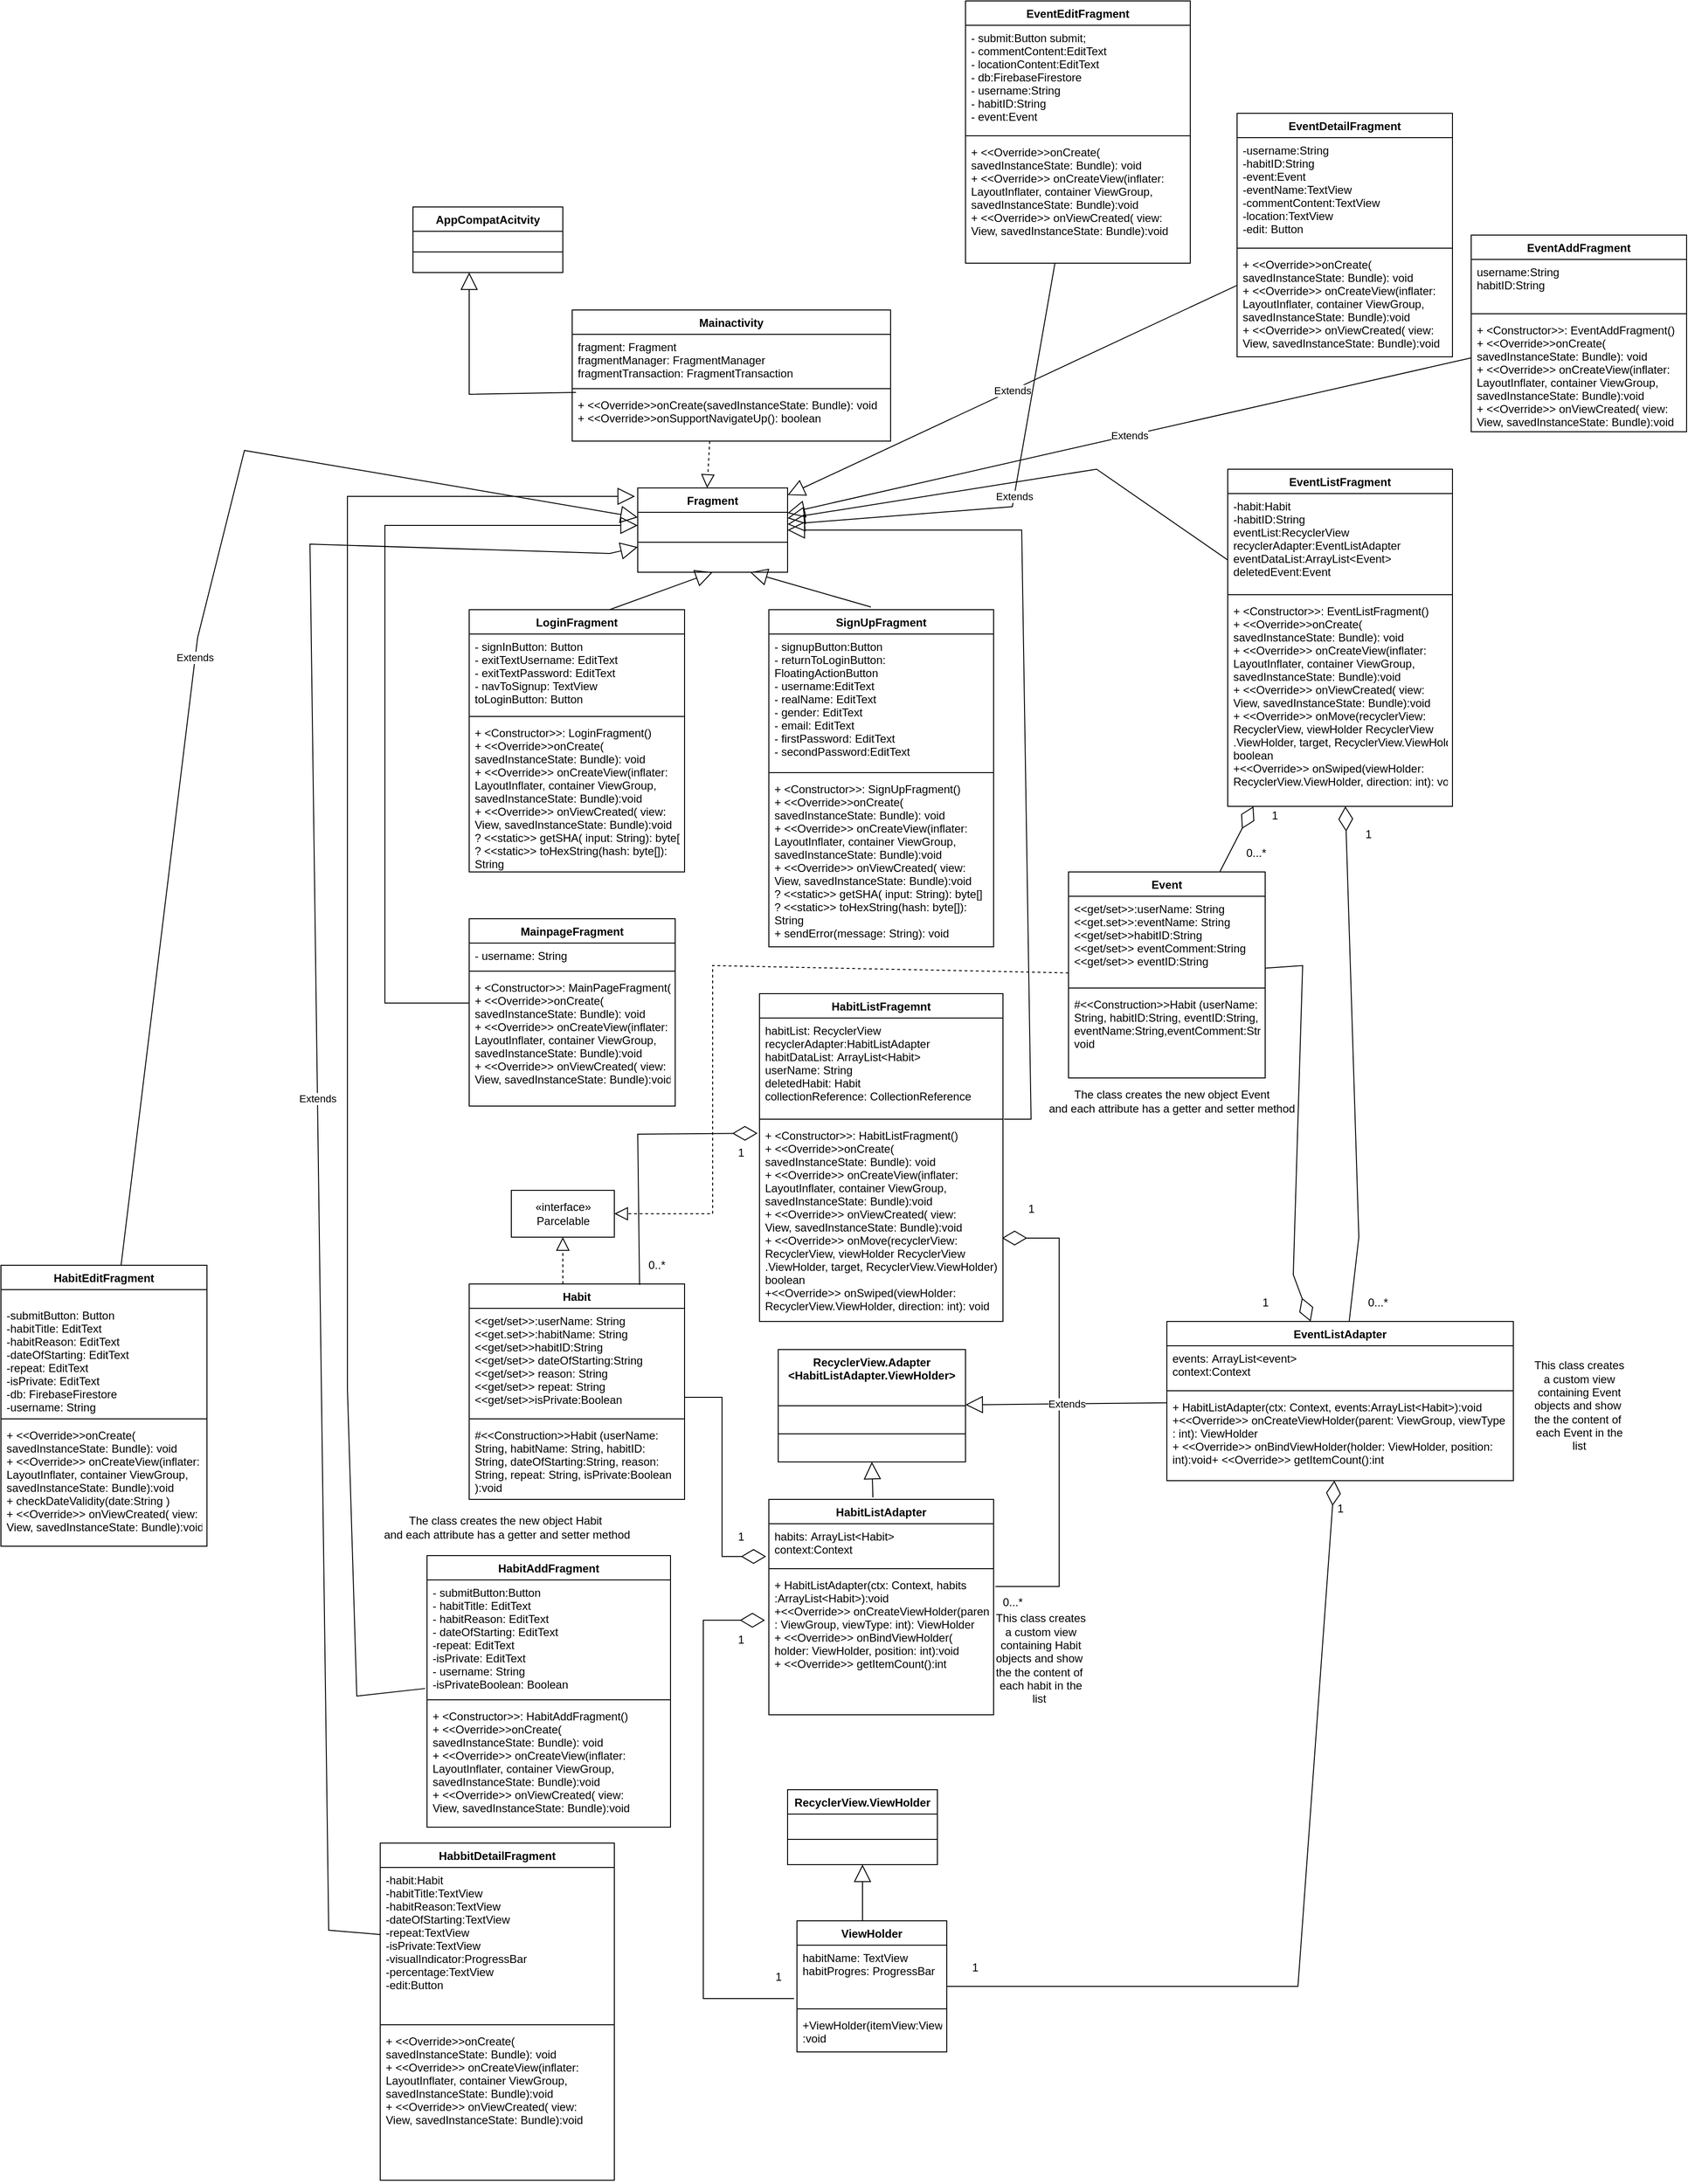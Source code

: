 <mxfile version="15.6.8" type="device"><diagram id="e-PUjw0BhmOcZ8LKCW6Z" name="Page-1"><mxGraphModel dx="2000" dy="3803" grid="1" gridSize="10" guides="1" tooltips="1" connect="1" arrows="1" fold="1" page="1" pageScale="1" pageWidth="850" pageHeight="1100" math="0" shadow="0"><root><mxCell id="0"/><mxCell id="1" parent="0"/><mxCell id="26fEs3YGnC3R69DcC69k-9" value="Mainactivity" style="swimlane;fontStyle=1;align=center;verticalAlign=top;childLayout=stackLayout;horizontal=1;startSize=26;horizontalStack=0;resizeParent=1;resizeParentMax=0;resizeLast=0;collapsible=1;marginBottom=0;" parent="1" vertex="1"><mxGeometry x="290" y="-2090" width="340" height="140" as="geometry"/></mxCell><mxCell id="26fEs3YGnC3R69DcC69k-10" value="fragment: Fragment&#xA;fragmentManager: FragmentManager&#xA;fragmentTransaction: FragmentTransaction" style="text;strokeColor=none;fillColor=none;align=left;verticalAlign=top;spacingLeft=4;spacingRight=4;overflow=hidden;rotatable=0;points=[[0,0.5],[1,0.5]];portConstraint=eastwest;" parent="26fEs3YGnC3R69DcC69k-9" vertex="1"><mxGeometry y="26" width="340" height="54" as="geometry"/></mxCell><mxCell id="26fEs3YGnC3R69DcC69k-11" value="" style="line;strokeWidth=1;fillColor=none;align=left;verticalAlign=middle;spacingTop=-1;spacingLeft=3;spacingRight=3;rotatable=0;labelPosition=right;points=[];portConstraint=eastwest;" parent="26fEs3YGnC3R69DcC69k-9" vertex="1"><mxGeometry y="80" width="340" height="8" as="geometry"/></mxCell><mxCell id="26fEs3YGnC3R69DcC69k-12" value="+ &lt;&lt;Override&gt;&gt;onCreate(savedInstanceState: Bundle): void&#xA;+ &lt;&lt;Override&gt;&gt;onSupportNavigateUp(): boolean&#xA;" style="text;strokeColor=none;fillColor=none;align=left;verticalAlign=top;spacingLeft=4;spacingRight=4;overflow=hidden;rotatable=0;points=[[0,0.5],[1,0.5]];portConstraint=eastwest;" parent="26fEs3YGnC3R69DcC69k-9" vertex="1"><mxGeometry y="88" width="340" height="52" as="geometry"/></mxCell><mxCell id="26fEs3YGnC3R69DcC69k-13" value="AppCompatAcitvity" style="swimlane;fontStyle=1;align=center;verticalAlign=top;childLayout=stackLayout;horizontal=1;startSize=26;horizontalStack=0;resizeParent=1;resizeParentMax=0;resizeLast=0;collapsible=1;marginBottom=0;" parent="1" vertex="1"><mxGeometry x="120" y="-2200" width="160" height="70" as="geometry"/></mxCell><mxCell id="26fEs3YGnC3R69DcC69k-15" value="" style="line;strokeWidth=1;fillColor=none;align=left;verticalAlign=middle;spacingTop=-1;spacingLeft=3;spacingRight=3;rotatable=0;labelPosition=right;points=[];portConstraint=eastwest;" parent="26fEs3YGnC3R69DcC69k-13" vertex="1"><mxGeometry y="26" width="160" height="44" as="geometry"/></mxCell><mxCell id="26fEs3YGnC3R69DcC69k-18" value="Fragment" style="swimlane;fontStyle=1;align=center;verticalAlign=top;childLayout=stackLayout;horizontal=1;startSize=26;horizontalStack=0;resizeParent=1;resizeParentMax=0;resizeLast=0;collapsible=1;marginBottom=0;" parent="1" vertex="1"><mxGeometry x="360" y="-1900" width="160" height="90" as="geometry"/></mxCell><mxCell id="26fEs3YGnC3R69DcC69k-20" value="" style="line;strokeWidth=1;fillColor=none;align=left;verticalAlign=middle;spacingTop=-1;spacingLeft=3;spacingRight=3;rotatable=0;labelPosition=right;points=[];portConstraint=eastwest;" parent="26fEs3YGnC3R69DcC69k-18" vertex="1"><mxGeometry y="26" width="160" height="64" as="geometry"/></mxCell><mxCell id="26fEs3YGnC3R69DcC69k-22" value="" style="endArrow=block;dashed=1;endFill=0;endSize=12;html=1;rounded=0;exitX=0.432;exitY=1;exitDx=0;exitDy=0;exitPerimeter=0;entryX=0.463;entryY=0;entryDx=0;entryDy=0;entryPerimeter=0;" parent="1" source="26fEs3YGnC3R69DcC69k-12" target="26fEs3YGnC3R69DcC69k-18" edge="1"><mxGeometry width="160" relative="1" as="geometry"><mxPoint x="340" y="-300" as="sourcePoint"/><mxPoint x="500" y="-300" as="targetPoint"/></mxGeometry></mxCell><mxCell id="26fEs3YGnC3R69DcC69k-24" value="LoginFragment" style="swimlane;fontStyle=1;align=center;verticalAlign=top;childLayout=stackLayout;horizontal=1;startSize=26;horizontalStack=0;resizeParent=1;resizeParentMax=0;resizeLast=0;collapsible=1;marginBottom=0;" parent="1" vertex="1"><mxGeometry x="180" y="-1770" width="230" height="280" as="geometry"/></mxCell><mxCell id="26fEs3YGnC3R69DcC69k-25" value="- signInButton: Button&#xA;- exitTextUsername: EditText&#xA;- exitTextPassword: EditText&#xA;- navToSignup: TextView&#xA;toLoginButton: Button&#xA;" style="text;strokeColor=none;fillColor=none;align=left;verticalAlign=top;spacingLeft=4;spacingRight=4;overflow=hidden;rotatable=0;points=[[0,0.5],[1,0.5]];portConstraint=eastwest;" parent="26fEs3YGnC3R69DcC69k-24" vertex="1"><mxGeometry y="26" width="230" height="84" as="geometry"/></mxCell><mxCell id="26fEs3YGnC3R69DcC69k-26" value="" style="line;strokeWidth=1;fillColor=none;align=left;verticalAlign=middle;spacingTop=-1;spacingLeft=3;spacingRight=3;rotatable=0;labelPosition=right;points=[];portConstraint=eastwest;" parent="26fEs3YGnC3R69DcC69k-24" vertex="1"><mxGeometry y="110" width="230" height="8" as="geometry"/></mxCell><mxCell id="26fEs3YGnC3R69DcC69k-27" value="+ &lt;Constructor&gt;&gt;: LoginFragment()&#xA;+ &lt;&lt;Override&gt;&gt;onCreate(&#xA;savedInstanceState: Bundle): void&#xA;+ &lt;&lt;Override&gt;&gt; onCreateView(inflater:&#xA;LayoutInflater, container ViewGroup,&#xA;savedInstanceState: Bundle):void&#xA;+ &lt;&lt;Override&gt;&gt; onViewCreated( view:&#xA;View, savedInstanceState: Bundle):void&#xA;? &lt;&lt;static&gt;&gt; getSHA( input: String): byte[]&#xA;? &lt;&lt;static&gt;&gt; toHexString(hash: byte[]):&#xA;String&#xA;&#xA;" style="text;strokeColor=none;fillColor=none;align=left;verticalAlign=top;spacingLeft=4;spacingRight=4;overflow=hidden;rotatable=0;points=[[0,0.5],[1,0.5]];portConstraint=eastwest;" parent="26fEs3YGnC3R69DcC69k-24" vertex="1"><mxGeometry y="118" width="230" height="162" as="geometry"/></mxCell><mxCell id="26fEs3YGnC3R69DcC69k-28" value="" style="endArrow=block;endSize=16;endFill=0;html=1;rounded=0;exitX=0.652;exitY=0;exitDx=0;exitDy=0;exitPerimeter=0;entryX=0.5;entryY=1;entryDx=0;entryDy=0;" parent="1" source="26fEs3YGnC3R69DcC69k-24" target="26fEs3YGnC3R69DcC69k-18" edge="1"><mxGeometry width="160" relative="1" as="geometry"><mxPoint x="340" y="-680" as="sourcePoint"/><mxPoint x="500" y="-680" as="targetPoint"/></mxGeometry></mxCell><mxCell id="26fEs3YGnC3R69DcC69k-29" value="SignUpFragment" style="swimlane;fontStyle=1;align=center;verticalAlign=top;childLayout=stackLayout;horizontal=1;startSize=26;horizontalStack=0;resizeParent=1;resizeParentMax=0;resizeLast=0;collapsible=1;marginBottom=0;" parent="1" vertex="1"><mxGeometry x="500" y="-1770" width="240" height="360" as="geometry"/></mxCell><mxCell id="26fEs3YGnC3R69DcC69k-30" value="- signupButton:Button&#xA;- returnToLoginButton:&#xA;FloatingActionButton&#xA;- username:EditText&#xA;- realName: EditText&#xA;- gender: EditText&#xA;- email: EditText&#xA;- firstPassword: EditText&#xA;- secondPassword:EditText&#xA;" style="text;strokeColor=none;fillColor=none;align=left;verticalAlign=top;spacingLeft=4;spacingRight=4;overflow=hidden;rotatable=0;points=[[0,0.5],[1,0.5]];portConstraint=eastwest;fontFamily=Helvetica;" parent="26fEs3YGnC3R69DcC69k-29" vertex="1"><mxGeometry y="26" width="240" height="144" as="geometry"/></mxCell><mxCell id="26fEs3YGnC3R69DcC69k-31" value="" style="line;strokeWidth=1;fillColor=none;align=left;verticalAlign=middle;spacingTop=-1;spacingLeft=3;spacingRight=3;rotatable=0;labelPosition=right;points=[];portConstraint=eastwest;" parent="26fEs3YGnC3R69DcC69k-29" vertex="1"><mxGeometry y="170" width="240" height="8" as="geometry"/></mxCell><mxCell id="26fEs3YGnC3R69DcC69k-32" value="+ &lt;Constructor&gt;&gt;: SignUpFragment()&#xA;+ &lt;&lt;Override&gt;&gt;onCreate(&#xA;savedInstanceState: Bundle): void&#xA;+ &lt;&lt;Override&gt;&gt; onCreateView(inflater:&#xA;LayoutInflater, container ViewGroup,&#xA;savedInstanceState: Bundle):void&#xA;+ &lt;&lt;Override&gt;&gt; onViewCreated( view:&#xA;View, savedInstanceState: Bundle):void&#xA;? &lt;&lt;static&gt;&gt; getSHA( input: String): byte[]&#xA;? &lt;&lt;static&gt;&gt; toHexString(hash: byte[]):&#xA;String&#xA;+ sendError(message: String): void&#xA;&#xA;" style="text;strokeColor=none;fillColor=none;align=left;verticalAlign=top;spacingLeft=4;spacingRight=4;overflow=hidden;rotatable=0;points=[[0,0.5],[1,0.5]];portConstraint=eastwest;" parent="26fEs3YGnC3R69DcC69k-29" vertex="1"><mxGeometry y="178" width="240" height="182" as="geometry"/></mxCell><mxCell id="26fEs3YGnC3R69DcC69k-33" value="" style="endArrow=block;endSize=16;endFill=0;html=1;rounded=0;fontFamily=Helvetica;exitX=0.454;exitY=-0.008;exitDx=0;exitDy=0;exitPerimeter=0;entryX=0.75;entryY=1;entryDx=0;entryDy=0;" parent="1" source="26fEs3YGnC3R69DcC69k-29" target="26fEs3YGnC3R69DcC69k-18" edge="1"><mxGeometry width="160" relative="1" as="geometry"><mxPoint x="340" y="-610" as="sourcePoint"/><mxPoint x="500" y="-610" as="targetPoint"/></mxGeometry></mxCell><mxCell id="26fEs3YGnC3R69DcC69k-40" value="MainpageFragment" style="swimlane;fontStyle=1;align=center;verticalAlign=top;childLayout=stackLayout;horizontal=1;startSize=26;horizontalStack=0;resizeParent=1;resizeParentMax=0;resizeLast=0;collapsible=1;marginBottom=0;fontFamily=Helvetica;" parent="1" vertex="1"><mxGeometry x="180" y="-1440" width="220" height="200" as="geometry"/></mxCell><mxCell id="26fEs3YGnC3R69DcC69k-41" value="- username: String" style="text;strokeColor=none;fillColor=none;align=left;verticalAlign=top;spacingLeft=4;spacingRight=4;overflow=hidden;rotatable=0;points=[[0,0.5],[1,0.5]];portConstraint=eastwest;fontFamily=Helvetica;" parent="26fEs3YGnC3R69DcC69k-40" vertex="1"><mxGeometry y="26" width="220" height="26" as="geometry"/></mxCell><mxCell id="26fEs3YGnC3R69DcC69k-42" value="" style="line;strokeWidth=1;fillColor=none;align=left;verticalAlign=middle;spacingTop=-1;spacingLeft=3;spacingRight=3;rotatable=0;labelPosition=right;points=[];portConstraint=eastwest;fontFamily=Helvetica;" parent="26fEs3YGnC3R69DcC69k-40" vertex="1"><mxGeometry y="52" width="220" height="8" as="geometry"/></mxCell><mxCell id="26fEs3YGnC3R69DcC69k-43" value="+ &lt;Constructor&gt;&gt;: MainPageFragment()&#xA;+ &lt;&lt;Override&gt;&gt;onCreate(&#xA;savedInstanceState: Bundle): void&#xA;+ &lt;&lt;Override&gt;&gt; onCreateView(inflater:&#xA;LayoutInflater, container ViewGroup,&#xA;savedInstanceState: Bundle):void&#xA;+ &lt;&lt;Override&gt;&gt; onViewCreated( view:&#xA;View, savedInstanceState: Bundle):void" style="text;strokeColor=none;fillColor=none;align=left;verticalAlign=top;spacingLeft=4;spacingRight=4;overflow=hidden;rotatable=0;points=[[0,0.5],[1,0.5]];portConstraint=eastwest;fontFamily=Helvetica;" parent="26fEs3YGnC3R69DcC69k-40" vertex="1"><mxGeometry y="60" width="220" height="140" as="geometry"/></mxCell><mxCell id="26fEs3YGnC3R69DcC69k-48" value="" style="endArrow=block;endSize=16;endFill=0;html=1;rounded=0;fontFamily=Helvetica;exitX=0;exitY=0.214;exitDx=0;exitDy=0;exitPerimeter=0;" parent="1" source="26fEs3YGnC3R69DcC69k-43" edge="1"><mxGeometry width="160" relative="1" as="geometry"><mxPoint x="110" y="-1360" as="sourcePoint"/><mxPoint x="360" y="-1860" as="targetPoint"/><Array as="points"><mxPoint x="90" y="-1350"/><mxPoint x="90" y="-1850"/><mxPoint x="90" y="-1860"/></Array></mxGeometry></mxCell><mxCell id="26fEs3YGnC3R69DcC69k-49" value="HabitListFragemnt" style="swimlane;fontStyle=1;align=center;verticalAlign=top;childLayout=stackLayout;horizontal=1;startSize=26;horizontalStack=0;resizeParent=1;resizeParentMax=0;resizeLast=0;collapsible=1;marginBottom=0;fontFamily=Helvetica;" parent="1" vertex="1"><mxGeometry x="490" y="-1360" width="260" height="350" as="geometry"/></mxCell><mxCell id="26fEs3YGnC3R69DcC69k-50" value="habitList: RecyclerView&#xA;recyclerAdapter:HabitListAdapter&#xA;habitDataList: ArrayList&lt;Habit&gt;&#xA;userName: String&#xA;deletedHabit: Habit&#xA;collectionReference: CollectionReference&#xA;&#xA;" style="text;strokeColor=none;fillColor=none;align=left;verticalAlign=top;spacingLeft=4;spacingRight=4;overflow=hidden;rotatable=0;points=[[0,0.5],[1,0.5]];portConstraint=eastwest;fontFamily=Helvetica;" parent="26fEs3YGnC3R69DcC69k-49" vertex="1"><mxGeometry y="26" width="260" height="104" as="geometry"/></mxCell><mxCell id="26fEs3YGnC3R69DcC69k-51" value="" style="line;strokeWidth=1;fillColor=none;align=left;verticalAlign=middle;spacingTop=-1;spacingLeft=3;spacingRight=3;rotatable=0;labelPosition=right;points=[];portConstraint=eastwest;fontFamily=Helvetica;" parent="26fEs3YGnC3R69DcC69k-49" vertex="1"><mxGeometry y="130" width="260" height="8" as="geometry"/></mxCell><mxCell id="26fEs3YGnC3R69DcC69k-52" value="+ &lt;Constructor&gt;&gt;: HabitListFragment()&#xA;+ &lt;&lt;Override&gt;&gt;onCreate(&#xA;savedInstanceState: Bundle): void&#xA;+ &lt;&lt;Override&gt;&gt; onCreateView(inflater:&#xA;LayoutInflater, container ViewGroup,&#xA;savedInstanceState: Bundle):void&#xA;+ &lt;&lt;Override&gt;&gt; onViewCreated( view:&#xA;View, savedInstanceState: Bundle):void&#xA;+ &lt;&lt;Override&gt;&gt; onMove(recyclerView:&#xA;RecyclerView, viewHolder RecyclerView&#xA;.ViewHolder, target, RecyclerView.ViewHolder):&#xA;boolean&#xA;+&lt;&lt;Override&gt;&gt; onSwiped(viewHolder:&#xA;RecyclerView.ViewHolder, direction: int): void&#xA;" style="text;strokeColor=none;fillColor=none;align=left;verticalAlign=top;spacingLeft=4;spacingRight=4;overflow=hidden;rotatable=0;points=[[0,0.5],[1,0.5]];portConstraint=eastwest;fontFamily=Helvetica;" parent="26fEs3YGnC3R69DcC69k-49" vertex="1"><mxGeometry y="138" width="260" height="212" as="geometry"/></mxCell><mxCell id="26fEs3YGnC3R69DcC69k-54" value="" style="endArrow=block;endSize=16;endFill=0;html=1;rounded=0;fontFamily=Helvetica;exitX=1.004;exitY=-0.019;exitDx=0;exitDy=0;exitPerimeter=0;entryX=1;entryY=0.5;entryDx=0;entryDy=0;" parent="1" source="26fEs3YGnC3R69DcC69k-52" target="26fEs3YGnC3R69DcC69k-18" edge="1"><mxGeometry width="160" relative="1" as="geometry"><mxPoint x="790" y="-1230" as="sourcePoint"/><mxPoint x="540" y="-1864" as="targetPoint"/><Array as="points"><mxPoint x="780" y="-1226"/><mxPoint x="770" y="-1855"/></Array></mxGeometry></mxCell><mxCell id="26fEs3YGnC3R69DcC69k-56" value="HabitAddFragment" style="swimlane;fontStyle=1;align=center;verticalAlign=top;childLayout=stackLayout;horizontal=1;startSize=26;horizontalStack=0;resizeParent=1;resizeParentMax=0;resizeLast=0;collapsible=1;marginBottom=0;fontFamily=Helvetica;" parent="1" vertex="1"><mxGeometry x="135" y="-760" width="260" height="290" as="geometry"/></mxCell><mxCell id="26fEs3YGnC3R69DcC69k-57" value="- submitButton:Button&#xA;- habitTitle: EditText&#xA;- habitReason: EditText&#xA;- dateOfStarting: EditText&#xA;-repeat: EditText&#xA;-isPrivate: EditText&#xA;- username: String&#xA;-isPrivateBoolean: Boolean" style="text;strokeColor=none;fillColor=none;align=left;verticalAlign=top;spacingLeft=4;spacingRight=4;overflow=hidden;rotatable=0;points=[[0,0.5],[1,0.5]];portConstraint=eastwest;fontFamily=Helvetica;" parent="26fEs3YGnC3R69DcC69k-56" vertex="1"><mxGeometry y="26" width="260" height="124" as="geometry"/></mxCell><mxCell id="26fEs3YGnC3R69DcC69k-58" value="" style="line;strokeWidth=1;fillColor=none;align=left;verticalAlign=middle;spacingTop=-1;spacingLeft=3;spacingRight=3;rotatable=0;labelPosition=right;points=[];portConstraint=eastwest;fontFamily=Helvetica;" parent="26fEs3YGnC3R69DcC69k-56" vertex="1"><mxGeometry y="150" width="260" height="8" as="geometry"/></mxCell><mxCell id="26fEs3YGnC3R69DcC69k-59" value="+ &lt;Constructor&gt;&gt;: HabitAddFragment()&#xA;+ &lt;&lt;Override&gt;&gt;onCreate(&#xA;savedInstanceState: Bundle): void&#xA;+ &lt;&lt;Override&gt;&gt; onCreateView(inflater:&#xA;LayoutInflater, container ViewGroup,&#xA;savedInstanceState: Bundle):void&#xA;+ &lt;&lt;Override&gt;&gt; onViewCreated( view:&#xA;View, savedInstanceState: Bundle):void" style="text;strokeColor=none;fillColor=none;align=left;verticalAlign=top;spacingLeft=4;spacingRight=4;overflow=hidden;rotatable=0;points=[[0,0.5],[1,0.5]];portConstraint=eastwest;fontFamily=Helvetica;" parent="26fEs3YGnC3R69DcC69k-56" vertex="1"><mxGeometry y="158" width="260" height="132" as="geometry"/></mxCell><mxCell id="26fEs3YGnC3R69DcC69k-60" value="" style="endArrow=block;endSize=16;endFill=0;html=1;rounded=0;fontFamily=Helvetica;exitX=-0.008;exitY=0.935;exitDx=0;exitDy=0;exitPerimeter=0;entryX=-0.019;entryY=0.1;entryDx=0;entryDy=0;entryPerimeter=0;" parent="1" source="26fEs3YGnC3R69DcC69k-57" target="26fEs3YGnC3R69DcC69k-18" edge="1"><mxGeometry width="160" relative="1" as="geometry"><mxPoint x="320" y="-950" as="sourcePoint"/><mxPoint x="70" y="-1080" as="targetPoint"/><Array as="points"><mxPoint x="60" y="-610"/><mxPoint x="50" y="-938"/><mxPoint x="50" y="-1891"/></Array></mxGeometry></mxCell><mxCell id="26fEs3YGnC3R69DcC69k-62" value="HabitListAdapter" style="swimlane;fontStyle=1;align=center;verticalAlign=top;childLayout=stackLayout;horizontal=1;startSize=26;horizontalStack=0;resizeParent=1;resizeParentMax=0;resizeLast=0;collapsible=1;marginBottom=0;fontFamily=Helvetica;" parent="1" vertex="1"><mxGeometry x="500" y="-820" width="240" height="230" as="geometry"/></mxCell><mxCell id="26fEs3YGnC3R69DcC69k-63" value="habits: ArrayList&lt;Habit&gt;&#xA;context:Context&#xA;" style="text;strokeColor=none;fillColor=none;align=left;verticalAlign=top;spacingLeft=4;spacingRight=4;overflow=hidden;rotatable=0;points=[[0,0.5],[1,0.5]];portConstraint=eastwest;fontFamily=Helvetica;" parent="26fEs3YGnC3R69DcC69k-62" vertex="1"><mxGeometry y="26" width="240" height="44" as="geometry"/></mxCell><mxCell id="26fEs3YGnC3R69DcC69k-64" value="" style="line;strokeWidth=1;fillColor=none;align=left;verticalAlign=middle;spacingTop=-1;spacingLeft=3;spacingRight=3;rotatable=0;labelPosition=right;points=[];portConstraint=eastwest;fontFamily=Helvetica;" parent="26fEs3YGnC3R69DcC69k-62" vertex="1"><mxGeometry y="70" width="240" height="8" as="geometry"/></mxCell><mxCell id="26fEs3YGnC3R69DcC69k-65" value="+ HabitListAdapter(ctx: Context, habits&#xA;:ArrayList&lt;Habit&gt;):void&#xA;+&lt;&lt;Override&gt;&gt; onCreateViewHolder(parent&#xA;: ViewGroup, viewType: int): ViewHolder &#xA;+ &lt;&lt;Override&gt;&gt; onBindViewHolder(&#xA;holder: ViewHolder, position: int):void&#xA;+ &lt;&lt;Override&gt;&gt; getItemCount():int&#xA; " style="text;strokeColor=none;fillColor=none;align=left;verticalAlign=top;spacingLeft=4;spacingRight=4;overflow=hidden;rotatable=0;points=[[0,0.5],[1,0.5]];portConstraint=eastwest;fontFamily=Helvetica;" parent="26fEs3YGnC3R69DcC69k-62" vertex="1"><mxGeometry y="78" width="240" height="152" as="geometry"/></mxCell><mxCell id="26fEs3YGnC3R69DcC69k-70" value="RecyclerView.Adapter&#xA;&lt;HabitListAdapter.ViewHolder&gt;" style="swimlane;fontStyle=1;align=center;verticalAlign=top;childLayout=stackLayout;horizontal=1;startSize=60;horizontalStack=0;resizeParent=1;resizeParentMax=0;resizeLast=0;collapsible=1;marginBottom=0;fontFamily=Helvetica;" parent="1" vertex="1"><mxGeometry x="510" y="-980" width="200" height="120" as="geometry"/></mxCell><mxCell id="26fEs3YGnC3R69DcC69k-72" value="" style="line;strokeWidth=1;fillColor=none;align=left;verticalAlign=middle;spacingTop=-1;spacingLeft=3;spacingRight=3;rotatable=0;labelPosition=right;points=[];portConstraint=eastwest;fontFamily=Helvetica;" parent="26fEs3YGnC3R69DcC69k-70" vertex="1"><mxGeometry y="60" width="200" height="60" as="geometry"/></mxCell><mxCell id="26fEs3YGnC3R69DcC69k-75" value="" style="endArrow=block;endSize=16;endFill=0;html=1;rounded=0;fontFamily=Helvetica;exitX=0.012;exitY=0;exitDx=0;exitDy=0;exitPerimeter=0;" parent="1" source="26fEs3YGnC3R69DcC69k-12" edge="1"><mxGeometry width="160" relative="1" as="geometry"><mxPoint x="490" y="-1900" as="sourcePoint"/><mxPoint x="180" y="-2130" as="targetPoint"/><Array as="points"><mxPoint x="180" y="-2000"/><mxPoint x="180" y="-2100"/></Array></mxGeometry></mxCell><mxCell id="26fEs3YGnC3R69DcC69k-77" value="Habit" style="swimlane;fontStyle=1;align=center;verticalAlign=top;childLayout=stackLayout;horizontal=1;startSize=26;horizontalStack=0;resizeParent=1;resizeParentMax=0;resizeLast=0;collapsible=1;marginBottom=0;fontFamily=Helvetica;" parent="1" vertex="1"><mxGeometry x="180" y="-1050" width="230" height="230" as="geometry"/></mxCell><mxCell id="26fEs3YGnC3R69DcC69k-78" value="&lt;&lt;get/set&gt;&gt;:userName: String&#xA;&lt;&lt;get.set&gt;&gt;:habitName: String&#xA;&lt;&lt;get/set&gt;&gt;habitID:String&#xA;&lt;&lt;get/set&gt;&gt; dateOfStarting:String&#xA;&lt;&lt;get/set&gt;&gt; reason: String&#xA;&lt;&lt;get/set&gt;&gt; repeat: String&#xA;&lt;&lt;get/set&gt;&gt;isPrivate:Boolean" style="text;strokeColor=none;fillColor=none;align=left;verticalAlign=top;spacingLeft=4;spacingRight=4;overflow=hidden;rotatable=0;points=[[0,0.5],[1,0.5]];portConstraint=eastwest;fontFamily=Helvetica;" parent="26fEs3YGnC3R69DcC69k-77" vertex="1"><mxGeometry y="26" width="230" height="114" as="geometry"/></mxCell><mxCell id="26fEs3YGnC3R69DcC69k-79" value="" style="line;strokeWidth=1;fillColor=none;align=left;verticalAlign=middle;spacingTop=-1;spacingLeft=3;spacingRight=3;rotatable=0;labelPosition=right;points=[];portConstraint=eastwest;fontFamily=Helvetica;" parent="26fEs3YGnC3R69DcC69k-77" vertex="1"><mxGeometry y="140" width="230" height="8" as="geometry"/></mxCell><mxCell id="26fEs3YGnC3R69DcC69k-80" value="#&lt;&lt;Construction&gt;&gt;Habit (userName: &#xA;String, habitName: String, habitID:&#xA;String, dateOfStarting:String, reason: &#xA;String, repeat: String, isPrivate:Boolean&#xA;):void&#xA;&#xA;" style="text;strokeColor=none;fillColor=none;align=left;verticalAlign=top;spacingLeft=4;spacingRight=4;overflow=hidden;rotatable=0;points=[[0,0.5],[1,0.5]];portConstraint=eastwest;fontFamily=Helvetica;" parent="26fEs3YGnC3R69DcC69k-77" vertex="1"><mxGeometry y="148" width="230" height="82" as="geometry"/></mxCell><mxCell id="26fEs3YGnC3R69DcC69k-82" value="«interface»&lt;br&gt;Parcelable" style="html=1;fontFamily=Helvetica;" parent="1" vertex="1"><mxGeometry x="225" y="-1150" width="110" height="50" as="geometry"/></mxCell><mxCell id="26fEs3YGnC3R69DcC69k-83" value="" style="endArrow=block;dashed=1;endFill=0;endSize=12;html=1;rounded=0;fontFamily=Helvetica;entryX=0.5;entryY=1;entryDx=0;entryDy=0;" parent="1" target="26fEs3YGnC3R69DcC69k-82" edge="1"><mxGeometry width="160" relative="1" as="geometry"><mxPoint x="280" y="-1050" as="sourcePoint"/><mxPoint x="300" y="-1200" as="targetPoint"/></mxGeometry></mxCell><mxCell id="26fEs3YGnC3R69DcC69k-84" value="ViewHolder" style="swimlane;fontStyle=1;align=center;verticalAlign=top;childLayout=stackLayout;horizontal=1;startSize=26;horizontalStack=0;resizeParent=1;resizeParentMax=0;resizeLast=0;collapsible=1;marginBottom=0;fontFamily=Helvetica;" parent="1" vertex="1"><mxGeometry x="530" y="-370" width="160" height="140" as="geometry"/></mxCell><mxCell id="26fEs3YGnC3R69DcC69k-85" value="habitName: TextView&#xA;habitProgres: ProgressBar " style="text;strokeColor=none;fillColor=none;align=left;verticalAlign=top;spacingLeft=4;spacingRight=4;overflow=hidden;rotatable=0;points=[[0,0.5],[1,0.5]];portConstraint=eastwest;fontFamily=Helvetica;" parent="26fEs3YGnC3R69DcC69k-84" vertex="1"><mxGeometry y="26" width="160" height="64" as="geometry"/></mxCell><mxCell id="26fEs3YGnC3R69DcC69k-86" value="" style="line;strokeWidth=1;fillColor=none;align=left;verticalAlign=middle;spacingTop=-1;spacingLeft=3;spacingRight=3;rotatable=0;labelPosition=right;points=[];portConstraint=eastwest;fontFamily=Helvetica;" parent="26fEs3YGnC3R69DcC69k-84" vertex="1"><mxGeometry y="90" width="160" height="8" as="geometry"/></mxCell><mxCell id="26fEs3YGnC3R69DcC69k-87" value="+ViewHolder(itemView:View)&#xA;:void" style="text;strokeColor=none;fillColor=none;align=left;verticalAlign=top;spacingLeft=4;spacingRight=4;overflow=hidden;rotatable=0;points=[[0,0.5],[1,0.5]];portConstraint=eastwest;fontFamily=Helvetica;" parent="26fEs3YGnC3R69DcC69k-84" vertex="1"><mxGeometry y="98" width="160" height="42" as="geometry"/></mxCell><mxCell id="26fEs3YGnC3R69DcC69k-90" value="RecyclerView.ViewHolder" style="swimlane;fontStyle=1;align=center;verticalAlign=top;childLayout=stackLayout;horizontal=1;startSize=26;horizontalStack=0;resizeParent=1;resizeParentMax=0;resizeLast=0;collapsible=1;marginBottom=0;fontFamily=Helvetica;" parent="1" vertex="1"><mxGeometry x="520" y="-510" width="160" height="80" as="geometry"/></mxCell><mxCell id="26fEs3YGnC3R69DcC69k-92" value="" style="line;strokeWidth=1;fillColor=none;align=left;verticalAlign=middle;spacingTop=-1;spacingLeft=3;spacingRight=3;rotatable=0;labelPosition=right;points=[];portConstraint=eastwest;fontFamily=Helvetica;" parent="26fEs3YGnC3R69DcC69k-90" vertex="1"><mxGeometry y="26" width="160" height="54" as="geometry"/></mxCell><mxCell id="26fEs3YGnC3R69DcC69k-98" value="1" style="text;html=1;align=center;verticalAlign=middle;resizable=0;points=[];autosize=1;strokeColor=none;fillColor=none;fontFamily=Helvetica;" parent="1" vertex="1"><mxGeometry x="460" y="-680" width="20" height="20" as="geometry"/></mxCell><mxCell id="26fEs3YGnC3R69DcC69k-99" value="1" style="text;html=1;align=center;verticalAlign=middle;resizable=0;points=[];autosize=1;strokeColor=none;fillColor=none;fontFamily=Helvetica;" parent="1" vertex="1"><mxGeometry x="500" y="-320" width="20" height="20" as="geometry"/></mxCell><mxCell id="26fEs3YGnC3R69DcC69k-100" value="" style="endArrow=diamondThin;endFill=0;endSize=24;html=1;rounded=0;fontFamily=Helvetica;exitX=-0.019;exitY=0.891;exitDx=0;exitDy=0;exitPerimeter=0;entryX=-0.017;entryY=0.336;entryDx=0;entryDy=0;entryPerimeter=0;" parent="1" source="26fEs3YGnC3R69DcC69k-85" target="26fEs3YGnC3R69DcC69k-65" edge="1"><mxGeometry width="160" relative="1" as="geometry"><mxPoint x="390" y="-270" as="sourcePoint"/><mxPoint x="460" y="-287" as="targetPoint"/><Array as="points"><mxPoint x="430" y="-287"/><mxPoint x="430" y="-691"/></Array></mxGeometry></mxCell><mxCell id="26fEs3YGnC3R69DcC69k-101" value="" style="endArrow=diamondThin;endFill=0;endSize=24;html=1;rounded=0;fontFamily=Helvetica;entryX=-0.012;entryY=0.795;entryDx=0;entryDy=0;entryPerimeter=0;exitX=1;exitY=0.833;exitDx=0;exitDy=0;exitPerimeter=0;" parent="1" source="26fEs3YGnC3R69DcC69k-78" target="26fEs3YGnC3R69DcC69k-63" edge="1"><mxGeometry width="160" relative="1" as="geometry"><mxPoint x="390" y="-810" as="sourcePoint"/><mxPoint x="550" y="-810" as="targetPoint"/><Array as="points"><mxPoint x="450" y="-929"/><mxPoint x="450" y="-759"/></Array></mxGeometry></mxCell><mxCell id="26fEs3YGnC3R69DcC69k-102" value="" style="endArrow=diamondThin;endFill=0;endSize=24;html=1;rounded=0;fontFamily=Helvetica;entryX=-0.008;entryY=0.052;entryDx=0;entryDy=0;entryPerimeter=0;exitX=0.791;exitY=0.004;exitDx=0;exitDy=0;exitPerimeter=0;" parent="1" source="26fEs3YGnC3R69DcC69k-77" target="26fEs3YGnC3R69DcC69k-52" edge="1"><mxGeometry width="160" relative="1" as="geometry"><mxPoint x="390" y="-1090" as="sourcePoint"/><mxPoint x="550" y="-1090" as="targetPoint"/><Array as="points"><mxPoint x="360" y="-1210"/></Array></mxGeometry></mxCell><mxCell id="26fEs3YGnC3R69DcC69k-106" value="" style="endArrow=diamondThin;endFill=0;endSize=24;html=1;rounded=0;fontFamily=Helvetica;exitX=1.008;exitY=0.099;exitDx=0;exitDy=0;exitPerimeter=0;entryX=0.996;entryY=0.58;entryDx=0;entryDy=0;entryPerimeter=0;" parent="1" source="26fEs3YGnC3R69DcC69k-65" target="26fEs3YGnC3R69DcC69k-52" edge="1"><mxGeometry width="160" relative="1" as="geometry"><mxPoint x="390" y="-1000" as="sourcePoint"/><mxPoint x="742" y="-1090" as="targetPoint"/><Array as="points"><mxPoint x="810" y="-727"/><mxPoint x="810" y="-1099"/></Array></mxGeometry></mxCell><mxCell id="26fEs3YGnC3R69DcC69k-107" value="1" style="text;html=1;align=center;verticalAlign=middle;resizable=0;points=[];autosize=1;strokeColor=none;fillColor=none;fontFamily=Helvetica;" parent="1" vertex="1"><mxGeometry x="460" y="-790" width="20" height="20" as="geometry"/></mxCell><mxCell id="26fEs3YGnC3R69DcC69k-109" value="1" style="text;html=1;align=center;verticalAlign=middle;resizable=0;points=[];autosize=1;strokeColor=none;fillColor=none;fontFamily=Helvetica;" parent="1" vertex="1"><mxGeometry x="460" y="-1200" width="20" height="20" as="geometry"/></mxCell><mxCell id="26fEs3YGnC3R69DcC69k-110" value="0..*" style="text;html=1;align=center;verticalAlign=middle;resizable=0;points=[];autosize=1;strokeColor=none;fillColor=none;fontFamily=Helvetica;" parent="1" vertex="1"><mxGeometry x="365" y="-1080" width="30" height="20" as="geometry"/></mxCell><mxCell id="26fEs3YGnC3R69DcC69k-111" value="1" style="text;html=1;align=center;verticalAlign=middle;resizable=0;points=[];autosize=1;strokeColor=none;fillColor=none;fontFamily=Helvetica;" parent="1" vertex="1"><mxGeometry x="770" y="-1140" width="20" height="20" as="geometry"/></mxCell><mxCell id="26fEs3YGnC3R69DcC69k-112" value="0...*" style="text;html=1;align=center;verticalAlign=middle;resizable=0;points=[];autosize=1;strokeColor=none;fillColor=none;fontFamily=Helvetica;" parent="1" vertex="1"><mxGeometry x="740" y="-720" width="40" height="20" as="geometry"/></mxCell><mxCell id="f1r6YoBoNtnXiwW54o71-1" value="" style="endArrow=block;endSize=16;endFill=0;html=1;rounded=0;entryX=0.5;entryY=1;entryDx=0;entryDy=0;exitX=0.463;exitY=-0.009;exitDx=0;exitDy=0;exitPerimeter=0;" parent="1" source="26fEs3YGnC3R69DcC69k-62" target="26fEs3YGnC3R69DcC69k-70" edge="1"><mxGeometry width="160" relative="1" as="geometry"><mxPoint x="610" y="-830" as="sourcePoint"/><mxPoint x="500" y="-650" as="targetPoint"/></mxGeometry></mxCell><mxCell id="f1r6YoBoNtnXiwW54o71-2" value="" style="endArrow=block;endSize=16;endFill=0;html=1;rounded=0;entryX=0.5;entryY=1;entryDx=0;entryDy=0;" parent="1" target="26fEs3YGnC3R69DcC69k-90" edge="1"><mxGeometry width="160" relative="1" as="geometry"><mxPoint x="600" y="-370" as="sourcePoint"/><mxPoint x="500" y="-370" as="targetPoint"/></mxGeometry></mxCell><mxCell id="f1r6YoBoNtnXiwW54o71-7" value="This class creates&lt;br&gt;a custom view&lt;br&gt;containing Habit&lt;br&gt;objects and show&amp;nbsp;&lt;br&gt;the the content of&amp;nbsp;&lt;br&gt;each habit in the &lt;br&gt;list&amp;nbsp;" style="text;html=1;align=center;verticalAlign=middle;resizable=0;points=[];autosize=1;strokeColor=none;fillColor=none;" parent="1" vertex="1"><mxGeometry x="735" y="-700" width="110" height="100" as="geometry"/></mxCell><mxCell id="f1r6YoBoNtnXiwW54o71-8" value="The class creates the new object Habit&amp;nbsp;&lt;br&gt;and each attribute has a getter and setter method" style="text;html=1;align=center;verticalAlign=middle;resizable=0;points=[];autosize=1;strokeColor=none;fillColor=none;" parent="1" vertex="1"><mxGeometry x="80" y="-805" width="280" height="30" as="geometry"/></mxCell><mxCell id="S2NjxfPXcTqruO6IgrLK-1" value="EventAddFragment" style="swimlane;fontStyle=1;align=center;verticalAlign=top;childLayout=stackLayout;horizontal=1;startSize=26;horizontalStack=0;resizeParent=1;resizeParentMax=0;resizeLast=0;collapsible=1;marginBottom=0;" vertex="1" parent="1"><mxGeometry x="1250" y="-2170" width="230" height="210" as="geometry"/></mxCell><mxCell id="S2NjxfPXcTqruO6IgrLK-2" value="username:String &#xA;habitID:String " style="text;strokeColor=none;fillColor=none;align=left;verticalAlign=top;spacingLeft=4;spacingRight=4;overflow=hidden;rotatable=0;points=[[0,0.5],[1,0.5]];portConstraint=eastwest;" vertex="1" parent="S2NjxfPXcTqruO6IgrLK-1"><mxGeometry y="26" width="230" height="54" as="geometry"/></mxCell><mxCell id="S2NjxfPXcTqruO6IgrLK-3" value="" style="line;strokeWidth=1;fillColor=none;align=left;verticalAlign=middle;spacingTop=-1;spacingLeft=3;spacingRight=3;rotatable=0;labelPosition=right;points=[];portConstraint=eastwest;" vertex="1" parent="S2NjxfPXcTqruO6IgrLK-1"><mxGeometry y="80" width="230" height="8" as="geometry"/></mxCell><mxCell id="S2NjxfPXcTqruO6IgrLK-4" value="+ &lt;Constructor&gt;&gt;: EventAddFragment()&#xA;+ &lt;&lt;Override&gt;&gt;onCreate(&#xA;savedInstanceState: Bundle): void&#xA;+ &lt;&lt;Override&gt;&gt; onCreateView(inflater:&#xA;LayoutInflater, container ViewGroup,&#xA;savedInstanceState: Bundle):void&#xA;+ &lt;&lt;Override&gt;&gt; onViewCreated( view:&#xA;View, savedInstanceState: Bundle):void" style="text;strokeColor=none;fillColor=none;align=left;verticalAlign=top;spacingLeft=4;spacingRight=4;overflow=hidden;rotatable=0;points=[[0,0.5],[1,0.5]];portConstraint=eastwest;" vertex="1" parent="S2NjxfPXcTqruO6IgrLK-1"><mxGeometry y="88" width="230" height="122" as="geometry"/></mxCell><mxCell id="S2NjxfPXcTqruO6IgrLK-9" value="HabbitDetailFragment" style="swimlane;fontStyle=1;align=center;verticalAlign=top;childLayout=stackLayout;horizontal=1;startSize=26;horizontalStack=0;resizeParent=1;resizeParentMax=0;resizeLast=0;collapsible=1;marginBottom=0;" vertex="1" parent="1"><mxGeometry x="85" y="-453" width="250" height="360" as="geometry"/></mxCell><mxCell id="S2NjxfPXcTqruO6IgrLK-10" value="-habit:Habit &#xA;-habitTitle:TextView &#xA;-habitReason:TextView &#xA;-dateOfStarting:TextView&#xA;-repeat:TextView &#xA;-isPrivate:TextView &#xA;-visualIndicator:ProgressBar &#xA;-percentage:TextView &#xA;-edit:Button &#xA;&#xA;&#xA;" style="text;strokeColor=none;fillColor=none;align=left;verticalAlign=top;spacingLeft=4;spacingRight=4;overflow=hidden;rotatable=0;points=[[0,0.5],[1,0.5]];portConstraint=eastwest;" vertex="1" parent="S2NjxfPXcTqruO6IgrLK-9"><mxGeometry y="26" width="250" height="164" as="geometry"/></mxCell><mxCell id="S2NjxfPXcTqruO6IgrLK-11" value="" style="line;strokeWidth=1;fillColor=none;align=left;verticalAlign=middle;spacingTop=-1;spacingLeft=3;spacingRight=3;rotatable=0;labelPosition=right;points=[];portConstraint=eastwest;" vertex="1" parent="S2NjxfPXcTqruO6IgrLK-9"><mxGeometry y="190" width="250" height="8" as="geometry"/></mxCell><mxCell id="S2NjxfPXcTqruO6IgrLK-12" value="+ &lt;&lt;Override&gt;&gt;onCreate(&#xA;savedInstanceState: Bundle): void&#xA;+ &lt;&lt;Override&gt;&gt; onCreateView(inflater:&#xA;LayoutInflater, container ViewGroup,&#xA;savedInstanceState: Bundle):void&#xA;+ &lt;&lt;Override&gt;&gt; onViewCreated( view:&#xA;View, savedInstanceState: Bundle):void" style="text;strokeColor=none;fillColor=none;align=left;verticalAlign=top;spacingLeft=4;spacingRight=4;overflow=hidden;rotatable=0;points=[[0,0.5],[1,0.5]];portConstraint=eastwest;" vertex="1" parent="S2NjxfPXcTqruO6IgrLK-9"><mxGeometry y="198" width="250" height="162" as="geometry"/></mxCell><mxCell id="S2NjxfPXcTqruO6IgrLK-13" value="HabitEditFragment" style="swimlane;fontStyle=1;align=center;verticalAlign=top;childLayout=stackLayout;horizontal=1;startSize=26;horizontalStack=0;resizeParent=1;resizeParentMax=0;resizeLast=0;collapsible=1;marginBottom=0;" vertex="1" parent="1"><mxGeometry x="-320" y="-1070" width="220" height="300" as="geometry"/></mxCell><mxCell id="S2NjxfPXcTqruO6IgrLK-14" value="&#xA;-submitButton: Button &#xA;-habitTitle: EditText &#xA;-habitReason: EditText &#xA;-dateOfStarting: EditText &#xA;-repeat: EditText &#xA;-isPrivate: EditText &#xA;-db: FirebaseFirestore &#xA;-username: String &#xA;&#xA;&#xA;&#xA;" style="text;strokeColor=none;fillColor=none;align=left;verticalAlign=top;spacingLeft=4;spacingRight=4;overflow=hidden;rotatable=0;points=[[0,0.5],[1,0.5]];portConstraint=eastwest;" vertex="1" parent="S2NjxfPXcTqruO6IgrLK-13"><mxGeometry y="26" width="220" height="134" as="geometry"/></mxCell><mxCell id="S2NjxfPXcTqruO6IgrLK-15" value="" style="line;strokeWidth=1;fillColor=none;align=left;verticalAlign=middle;spacingTop=-1;spacingLeft=3;spacingRight=3;rotatable=0;labelPosition=right;points=[];portConstraint=eastwest;" vertex="1" parent="S2NjxfPXcTqruO6IgrLK-13"><mxGeometry y="160" width="220" height="8" as="geometry"/></mxCell><mxCell id="S2NjxfPXcTqruO6IgrLK-16" value="+ &lt;&lt;Override&gt;&gt;onCreate(&#xA;savedInstanceState: Bundle): void&#xA;+ &lt;&lt;Override&gt;&gt; onCreateView(inflater:&#xA;LayoutInflater, container ViewGroup,&#xA;savedInstanceState: Bundle):void&#xA;+ checkDateValidity(date:String )&#xA;+ &lt;&lt;Override&gt;&gt; onViewCreated( view:&#xA;View, savedInstanceState: Bundle):void" style="text;strokeColor=none;fillColor=none;align=left;verticalAlign=top;spacingLeft=4;spacingRight=4;overflow=hidden;rotatable=0;points=[[0,0.5],[1,0.5]];portConstraint=eastwest;" vertex="1" parent="S2NjxfPXcTqruO6IgrLK-13"><mxGeometry y="168" width="220" height="132" as="geometry"/></mxCell><mxCell id="S2NjxfPXcTqruO6IgrLK-17" value="EventDetailFragment" style="swimlane;fontStyle=1;align=center;verticalAlign=top;childLayout=stackLayout;horizontal=1;startSize=26;horizontalStack=0;resizeParent=1;resizeParentMax=0;resizeLast=0;collapsible=1;marginBottom=0;" vertex="1" parent="1"><mxGeometry x="1000" y="-2300" width="230" height="260" as="geometry"/></mxCell><mxCell id="S2NjxfPXcTqruO6IgrLK-18" value="-username:String &#xA;-habitID:String &#xA;-event:Event &#xA;-eventName:TextView &#xA;-commentContent:TextView &#xA; -location:TextView&#xA;-edit: Button " style="text;strokeColor=none;fillColor=none;align=left;verticalAlign=top;spacingLeft=4;spacingRight=4;overflow=hidden;rotatable=0;points=[[0,0.5],[1,0.5]];portConstraint=eastwest;" vertex="1" parent="S2NjxfPXcTqruO6IgrLK-17"><mxGeometry y="26" width="230" height="114" as="geometry"/></mxCell><mxCell id="S2NjxfPXcTqruO6IgrLK-19" value="" style="line;strokeWidth=1;fillColor=none;align=left;verticalAlign=middle;spacingTop=-1;spacingLeft=3;spacingRight=3;rotatable=0;labelPosition=right;points=[];portConstraint=eastwest;" vertex="1" parent="S2NjxfPXcTqruO6IgrLK-17"><mxGeometry y="140" width="230" height="8" as="geometry"/></mxCell><mxCell id="S2NjxfPXcTqruO6IgrLK-20" value="+ &lt;&lt;Override&gt;&gt;onCreate(&#xA;savedInstanceState: Bundle): void&#xA;+ &lt;&lt;Override&gt;&gt; onCreateView(inflater:&#xA;LayoutInflater, container ViewGroup,&#xA;savedInstanceState: Bundle):void&#xA;+ &lt;&lt;Override&gt;&gt; onViewCreated( view:&#xA;View, savedInstanceState: Bundle):void" style="text;strokeColor=none;fillColor=none;align=left;verticalAlign=top;spacingLeft=4;spacingRight=4;overflow=hidden;rotatable=0;points=[[0,0.5],[1,0.5]];portConstraint=eastwest;" vertex="1" parent="S2NjxfPXcTqruO6IgrLK-17"><mxGeometry y="148" width="230" height="112" as="geometry"/></mxCell><mxCell id="S2NjxfPXcTqruO6IgrLK-21" value="EventListAdapter" style="swimlane;fontStyle=1;align=center;verticalAlign=top;childLayout=stackLayout;horizontal=1;startSize=26;horizontalStack=0;resizeParent=1;resizeParentMax=0;resizeLast=0;collapsible=1;marginBottom=0;" vertex="1" parent="1"><mxGeometry x="925" y="-1010" width="370" height="170" as="geometry"/></mxCell><mxCell id="S2NjxfPXcTqruO6IgrLK-22" value="events: ArrayList&lt;event&gt;&#xA;context:Context&#xA;&#xA;&#xA;&#xA;&#xA;" style="text;strokeColor=none;fillColor=none;align=left;verticalAlign=top;spacingLeft=4;spacingRight=4;overflow=hidden;rotatable=0;points=[[0,0.5],[1,0.5]];portConstraint=eastwest;" vertex="1" parent="S2NjxfPXcTqruO6IgrLK-21"><mxGeometry y="26" width="370" height="44" as="geometry"/></mxCell><mxCell id="S2NjxfPXcTqruO6IgrLK-23" value="" style="line;strokeWidth=1;fillColor=none;align=left;verticalAlign=middle;spacingTop=-1;spacingLeft=3;spacingRight=3;rotatable=0;labelPosition=right;points=[];portConstraint=eastwest;" vertex="1" parent="S2NjxfPXcTqruO6IgrLK-21"><mxGeometry y="70" width="370" height="8" as="geometry"/></mxCell><mxCell id="S2NjxfPXcTqruO6IgrLK-24" value="+ HabitListAdapter(ctx: Context, events:ArrayList&lt;Habit&gt;):void&#xA;+&lt;&lt;Override&gt;&gt; onCreateViewHolder(parent: ViewGroup, viewType&#xA;: int): ViewHolder &#xA;+ &lt;&lt;Override&gt;&gt; onBindViewHolder(holder: ViewHolder, position: &#xA;int):void+ &lt;&lt;Override&gt;&gt; getItemCount():int&#xA; " style="text;strokeColor=none;fillColor=none;align=left;verticalAlign=top;spacingLeft=4;spacingRight=4;overflow=hidden;rotatable=0;points=[[0,0.5],[1,0.5]];portConstraint=eastwest;" vertex="1" parent="S2NjxfPXcTqruO6IgrLK-21"><mxGeometry y="78" width="370" height="92" as="geometry"/></mxCell><mxCell id="S2NjxfPXcTqruO6IgrLK-25" value="Event" style="swimlane;fontStyle=1;align=center;verticalAlign=top;childLayout=stackLayout;horizontal=1;startSize=26;horizontalStack=0;resizeParent=1;resizeParentMax=0;resizeLast=0;collapsible=1;marginBottom=0;" vertex="1" parent="1"><mxGeometry x="820" y="-1490" width="210" height="220" as="geometry"/></mxCell><mxCell id="S2NjxfPXcTqruO6IgrLK-26" value="&lt;&lt;get/set&gt;&gt;:userName: String&#xA;&lt;&lt;get.set&gt;&gt;:eventName: String&#xA;&lt;&lt;get/set&gt;&gt;habitID:String&#xA;&lt;&lt;get/set&gt;&gt; eventComment:String&#xA;&lt;&lt;get/set&gt;&gt; eventID:String" style="text;strokeColor=none;fillColor=none;align=left;verticalAlign=top;spacingLeft=4;spacingRight=4;overflow=hidden;rotatable=0;points=[[0,0.5],[1,0.5]];portConstraint=eastwest;" vertex="1" parent="S2NjxfPXcTqruO6IgrLK-25"><mxGeometry y="26" width="210" height="94" as="geometry"/></mxCell><mxCell id="S2NjxfPXcTqruO6IgrLK-27" value="" style="line;strokeWidth=1;fillColor=none;align=left;verticalAlign=middle;spacingTop=-1;spacingLeft=3;spacingRight=3;rotatable=0;labelPosition=right;points=[];portConstraint=eastwest;" vertex="1" parent="S2NjxfPXcTqruO6IgrLK-25"><mxGeometry y="120" width="210" height="8" as="geometry"/></mxCell><mxCell id="S2NjxfPXcTqruO6IgrLK-28" value="#&lt;&lt;Construction&gt;&gt;Habit (userName: &#xA;String, habitID:String, eventID:String,&#xA;eventName:String,eventComment:String):&#xA;void&#xA;&#xA;&#xA;&#xA;&#xA;&#xA;" style="text;strokeColor=none;fillColor=none;align=left;verticalAlign=top;spacingLeft=4;spacingRight=4;overflow=hidden;rotatable=0;points=[[0,0.5],[1,0.5]];portConstraint=eastwest;" vertex="1" parent="S2NjxfPXcTqruO6IgrLK-25"><mxGeometry y="128" width="210" height="92" as="geometry"/></mxCell><mxCell id="S2NjxfPXcTqruO6IgrLK-29" value="EventEditFragment" style="swimlane;fontStyle=1;align=center;verticalAlign=top;childLayout=stackLayout;horizontal=1;startSize=26;horizontalStack=0;resizeParent=1;resizeParentMax=0;resizeLast=0;collapsible=1;marginBottom=0;" vertex="1" parent="1"><mxGeometry x="710" y="-2420" width="240" height="280" as="geometry"/></mxCell><mxCell id="S2NjxfPXcTqruO6IgrLK-30" value="- submit:Button submit;&#xA;- commentContent:EditText &#xA;- locationContent:EditText &#xA;- db:FirebaseFirestore &#xA;- username:String &#xA;- habitID:String &#xA;- event:Event " style="text;strokeColor=none;fillColor=none;align=left;verticalAlign=top;spacingLeft=4;spacingRight=4;overflow=hidden;rotatable=0;points=[[0,0.5],[1,0.5]];portConstraint=eastwest;" vertex="1" parent="S2NjxfPXcTqruO6IgrLK-29"><mxGeometry y="26" width="240" height="114" as="geometry"/></mxCell><mxCell id="S2NjxfPXcTqruO6IgrLK-31" value="" style="line;strokeWidth=1;fillColor=none;align=left;verticalAlign=middle;spacingTop=-1;spacingLeft=3;spacingRight=3;rotatable=0;labelPosition=right;points=[];portConstraint=eastwest;" vertex="1" parent="S2NjxfPXcTqruO6IgrLK-29"><mxGeometry y="140" width="240" height="8" as="geometry"/></mxCell><mxCell id="S2NjxfPXcTqruO6IgrLK-32" value="+ &lt;&lt;Override&gt;&gt;onCreate(&#xA;savedInstanceState: Bundle): void&#xA;+ &lt;&lt;Override&gt;&gt; onCreateView(inflater:&#xA;LayoutInflater, container ViewGroup,&#xA;savedInstanceState: Bundle):void&#xA;+ &lt;&lt;Override&gt;&gt; onViewCreated( view:&#xA;View, savedInstanceState: Bundle):void" style="text;strokeColor=none;fillColor=none;align=left;verticalAlign=top;spacingLeft=4;spacingRight=4;overflow=hidden;rotatable=0;points=[[0,0.5],[1,0.5]];portConstraint=eastwest;" vertex="1" parent="S2NjxfPXcTqruO6IgrLK-29"><mxGeometry y="148" width="240" height="132" as="geometry"/></mxCell><mxCell id="S2NjxfPXcTqruO6IgrLK-33" value="EventListFragment" style="swimlane;fontStyle=1;align=center;verticalAlign=top;childLayout=stackLayout;horizontal=1;startSize=26;horizontalStack=0;resizeParent=1;resizeParentMax=0;resizeLast=0;collapsible=1;marginBottom=0;" vertex="1" parent="1"><mxGeometry x="990" y="-1920" width="240" height="360" as="geometry"/></mxCell><mxCell id="S2NjxfPXcTqruO6IgrLK-34" value="-habit:Habit&#xA;-habitID:String&#xA;eventList:RecyclerView&#xA;recyclerAdapter:EventListAdapter&#xA;eventDataList:ArrayList&lt;Event&gt;&#xA;deletedEvent:Event&#xA;&#xA;&#xA;" style="text;strokeColor=none;fillColor=none;align=left;verticalAlign=top;spacingLeft=4;spacingRight=4;overflow=hidden;rotatable=0;points=[[0,0.5],[1,0.5]];portConstraint=eastwest;" vertex="1" parent="S2NjxfPXcTqruO6IgrLK-33"><mxGeometry y="26" width="240" height="104" as="geometry"/></mxCell><mxCell id="S2NjxfPXcTqruO6IgrLK-35" value="" style="line;strokeWidth=1;fillColor=none;align=left;verticalAlign=middle;spacingTop=-1;spacingLeft=3;spacingRight=3;rotatable=0;labelPosition=right;points=[];portConstraint=eastwest;" vertex="1" parent="S2NjxfPXcTqruO6IgrLK-33"><mxGeometry y="130" width="240" height="8" as="geometry"/></mxCell><mxCell id="S2NjxfPXcTqruO6IgrLK-36" value="+ &lt;Constructor&gt;&gt;: EventListFragment()&#xA;+ &lt;&lt;Override&gt;&gt;onCreate(&#xA;savedInstanceState: Bundle): void&#xA;+ &lt;&lt;Override&gt;&gt; onCreateView(inflater:&#xA;LayoutInflater, container ViewGroup,&#xA;savedInstanceState: Bundle):void&#xA;+ &lt;&lt;Override&gt;&gt; onViewCreated( view:&#xA;View, savedInstanceState: Bundle):void&#xA;+ &lt;&lt;Override&gt;&gt; onMove(recyclerView:&#xA;RecyclerView, viewHolder RecyclerView&#xA;.ViewHolder, target, RecyclerView.ViewHolder):&#xA;boolean&#xA;+&lt;&lt;Override&gt;&gt; onSwiped(viewHolder:&#xA;RecyclerView.ViewHolder, direction: int): void&#xA;&#xA;&#xA;&#xA;&#xA;" style="text;strokeColor=none;fillColor=none;align=left;verticalAlign=top;spacingLeft=4;spacingRight=4;overflow=hidden;rotatable=0;points=[[0,0.5],[1,0.5]];portConstraint=eastwest;" vertex="1" parent="S2NjxfPXcTqruO6IgrLK-33"><mxGeometry y="138" width="240" height="222" as="geometry"/></mxCell><mxCell id="S2NjxfPXcTqruO6IgrLK-38" value="Extends" style="endArrow=block;endSize=16;endFill=0;html=1;rounded=0;" edge="1" parent="1" source="S2NjxfPXcTqruO6IgrLK-10" target="26fEs3YGnC3R69DcC69k-18"><mxGeometry width="160" relative="1" as="geometry"><mxPoint x="-100" y="-90" as="sourcePoint"/><mxPoint x="60" y="-90" as="targetPoint"/><Array as="points"><mxPoint x="30" y="-360"/><mxPoint x="10" y="-1840"/><mxPoint x="330" y="-1830"/></Array></mxGeometry></mxCell><mxCell id="S2NjxfPXcTqruO6IgrLK-39" value="Extends" style="endArrow=block;endSize=16;endFill=0;html=1;rounded=0;" edge="1" parent="1" source="S2NjxfPXcTqruO6IgrLK-13" target="26fEs3YGnC3R69DcC69k-18"><mxGeometry width="160" relative="1" as="geometry"><mxPoint x="60" y="-203" as="sourcePoint"/><mxPoint x="390" y="-1860" as="targetPoint"/><Array as="points"><mxPoint x="-110" y="-1740"/><mxPoint x="-60" y="-1940"/></Array></mxGeometry></mxCell><mxCell id="S2NjxfPXcTqruO6IgrLK-40" value="The class creates the new object Event &lt;br&gt;and each attribute has a getter and setter method" style="text;html=1;align=center;verticalAlign=middle;resizable=0;points=[];autosize=1;strokeColor=none;fillColor=none;" vertex="1" parent="1"><mxGeometry x="790" y="-1260" width="280" height="30" as="geometry"/></mxCell><mxCell id="S2NjxfPXcTqruO6IgrLK-42" value="" style="endArrow=block;dashed=1;endFill=0;endSize=12;html=1;rounded=0;" edge="1" parent="1" source="S2NjxfPXcTqruO6IgrLK-25" target="26fEs3YGnC3R69DcC69k-82"><mxGeometry width="160" relative="1" as="geometry"><mxPoint x="670" y="-1240" as="sourcePoint"/><mxPoint x="830" y="-1240" as="targetPoint"/><Array as="points"><mxPoint x="440" y="-1390"/><mxPoint x="440" y="-1125"/></Array></mxGeometry></mxCell><mxCell id="S2NjxfPXcTqruO6IgrLK-43" value="" style="endArrow=diamondThin;endFill=0;endSize=24;html=1;rounded=0;" edge="1" parent="1" source="S2NjxfPXcTqruO6IgrLK-25" target="S2NjxfPXcTqruO6IgrLK-33"><mxGeometry width="160" relative="1" as="geometry"><mxPoint x="720" y="-1270" as="sourcePoint"/><mxPoint x="880" y="-1270" as="targetPoint"/></mxGeometry></mxCell><mxCell id="S2NjxfPXcTqruO6IgrLK-44" value="1" style="text;html=1;align=center;verticalAlign=middle;resizable=0;points=[];autosize=1;strokeColor=none;fillColor=none;" vertex="1" parent="1"><mxGeometry x="1030" y="-1560" width="20" height="20" as="geometry"/></mxCell><mxCell id="S2NjxfPXcTqruO6IgrLK-45" value="0...*" style="text;html=1;align=center;verticalAlign=middle;resizable=0;points=[];autosize=1;strokeColor=none;fillColor=none;" vertex="1" parent="1"><mxGeometry x="1000" y="-1520" width="40" height="20" as="geometry"/></mxCell><mxCell id="S2NjxfPXcTqruO6IgrLK-46" value="Extends" style="endArrow=block;endSize=16;endFill=0;html=1;rounded=0;" edge="1" parent="1" source="S2NjxfPXcTqruO6IgrLK-21" target="26fEs3YGnC3R69DcC69k-70"><mxGeometry width="160" relative="1" as="geometry"><mxPoint x="750" y="-860" as="sourcePoint"/><mxPoint x="860" y="-880" as="targetPoint"/></mxGeometry></mxCell><mxCell id="S2NjxfPXcTqruO6IgrLK-47" value="" style="endArrow=diamondThin;endFill=0;endSize=24;html=1;rounded=0;" edge="1" parent="1" source="S2NjxfPXcTqruO6IgrLK-21" target="S2NjxfPXcTqruO6IgrLK-33"><mxGeometry width="160" relative="1" as="geometry"><mxPoint x="960" y="-1120" as="sourcePoint"/><mxPoint x="1120" y="-1120" as="targetPoint"/><Array as="points"><mxPoint x="1130" y="-1100"/></Array></mxGeometry></mxCell><mxCell id="S2NjxfPXcTqruO6IgrLK-50" value="This class creates&lt;br&gt;a custom view&lt;br&gt;containing Event&lt;br&gt;objects and show&amp;nbsp;&lt;br&gt;the the content of&amp;nbsp;&lt;br&gt;each Event in the &lt;br&gt;list " style="text;html=1;align=center;verticalAlign=middle;resizable=0;points=[];autosize=1;strokeColor=none;fillColor=none;" vertex="1" parent="1"><mxGeometry x="1310" y="-970" width="110" height="100" as="geometry"/></mxCell><mxCell id="S2NjxfPXcTqruO6IgrLK-51" value="" style="endArrow=block;endSize=16;endFill=0;html=1;rounded=0;" edge="1" parent="1" source="S2NjxfPXcTqruO6IgrLK-33" target="26fEs3YGnC3R69DcC69k-18"><mxGeometry width="160" relative="1" as="geometry"><mxPoint x="660" y="-1670" as="sourcePoint"/><mxPoint x="820" y="-1670" as="targetPoint"/><Array as="points"><mxPoint x="850" y="-1920"/></Array></mxGeometry></mxCell><mxCell id="S2NjxfPXcTqruO6IgrLK-52" value="1" style="text;html=1;align=center;verticalAlign=middle;resizable=0;points=[];autosize=1;strokeColor=none;fillColor=none;" vertex="1" parent="1"><mxGeometry x="1130" y="-1540" width="20" height="20" as="geometry"/></mxCell><mxCell id="S2NjxfPXcTqruO6IgrLK-53" value="0...*" style="text;html=1;align=center;verticalAlign=middle;resizable=0;points=[];autosize=1;strokeColor=none;fillColor=none;" vertex="1" parent="1"><mxGeometry x="1130" y="-1040" width="40" height="20" as="geometry"/></mxCell><mxCell id="S2NjxfPXcTqruO6IgrLK-54" value="" style="endArrow=diamondThin;endFill=0;endSize=24;html=1;rounded=0;" edge="1" parent="1" source="26fEs3YGnC3R69DcC69k-84" target="S2NjxfPXcTqruO6IgrLK-21"><mxGeometry width="160" relative="1" as="geometry"><mxPoint x="810" y="-550" as="sourcePoint"/><mxPoint x="970" y="-550" as="targetPoint"/><Array as="points"><mxPoint x="1065" y="-300"/></Array></mxGeometry></mxCell><mxCell id="S2NjxfPXcTqruO6IgrLK-55" value="1" style="text;html=1;align=center;verticalAlign=middle;resizable=0;points=[];autosize=1;strokeColor=none;fillColor=none;" vertex="1" parent="1"><mxGeometry x="710" y="-330" width="20" height="20" as="geometry"/></mxCell><mxCell id="S2NjxfPXcTqruO6IgrLK-56" value="1" style="text;html=1;align=center;verticalAlign=middle;resizable=0;points=[];autosize=1;strokeColor=none;fillColor=none;" vertex="1" parent="1"><mxGeometry x="1100" y="-820" width="20" height="20" as="geometry"/></mxCell><mxCell id="S2NjxfPXcTqruO6IgrLK-57" value="" style="endArrow=diamondThin;endFill=0;endSize=24;html=1;rounded=0;" edge="1" parent="1" source="S2NjxfPXcTqruO6IgrLK-25" target="S2NjxfPXcTqruO6IgrLK-21"><mxGeometry width="160" relative="1" as="geometry"><mxPoint x="760" y="-1220" as="sourcePoint"/><mxPoint x="920" y="-1220" as="targetPoint"/><Array as="points"><mxPoint x="1070" y="-1390"/><mxPoint x="1060" y="-1060"/></Array></mxGeometry></mxCell><mxCell id="S2NjxfPXcTqruO6IgrLK-60" value="1" style="text;html=1;align=center;verticalAlign=middle;resizable=0;points=[];autosize=1;strokeColor=none;fillColor=none;" vertex="1" parent="1"><mxGeometry x="1020" y="-1040" width="20" height="20" as="geometry"/></mxCell><mxCell id="S2NjxfPXcTqruO6IgrLK-61" value="Extends" style="endArrow=block;endSize=16;endFill=0;html=1;rounded=0;" edge="1" parent="1" source="S2NjxfPXcTqruO6IgrLK-1" target="26fEs3YGnC3R69DcC69k-18"><mxGeometry width="160" relative="1" as="geometry"><mxPoint x="910" y="-2030" as="sourcePoint"/><mxPoint x="1070" y="-2030" as="targetPoint"/></mxGeometry></mxCell><mxCell id="S2NjxfPXcTqruO6IgrLK-62" value="Extends" style="endArrow=block;endSize=16;endFill=0;html=1;rounded=0;" edge="1" parent="1" source="S2NjxfPXcTqruO6IgrLK-17" target="26fEs3YGnC3R69DcC69k-18"><mxGeometry width="160" relative="1" as="geometry"><mxPoint x="790" y="-2140" as="sourcePoint"/><mxPoint x="1070" y="-2150" as="targetPoint"/></mxGeometry></mxCell><mxCell id="S2NjxfPXcTqruO6IgrLK-63" value="Extends" style="endArrow=block;endSize=16;endFill=0;html=1;rounded=0;" edge="1" parent="1" source="S2NjxfPXcTqruO6IgrLK-29" target="26fEs3YGnC3R69DcC69k-18"><mxGeometry width="160" relative="1" as="geometry"><mxPoint x="910" y="-2250" as="sourcePoint"/><mxPoint x="1070" y="-2250" as="targetPoint"/><Array as="points"><mxPoint x="760" y="-1880"/></Array></mxGeometry></mxCell></root></mxGraphModel></diagram></mxfile>